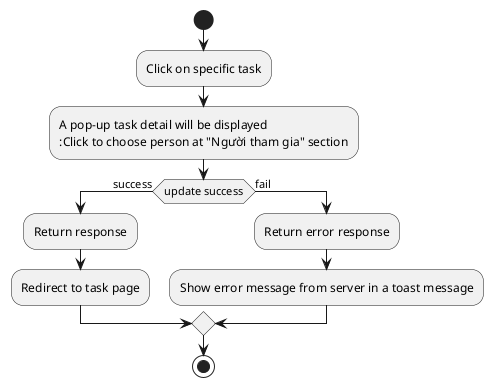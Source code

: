 @startuml
start
:Click on specific task;
:A pop-up task detail will be displayed
:Click to choose person at "Người tham gia" section;
if (update success) then (success)
    :Return response;
    :Redirect to task page;
else (fail)
    :Return error response;
    :Show error message from server in a toast message;
endif
stop
@enduml
